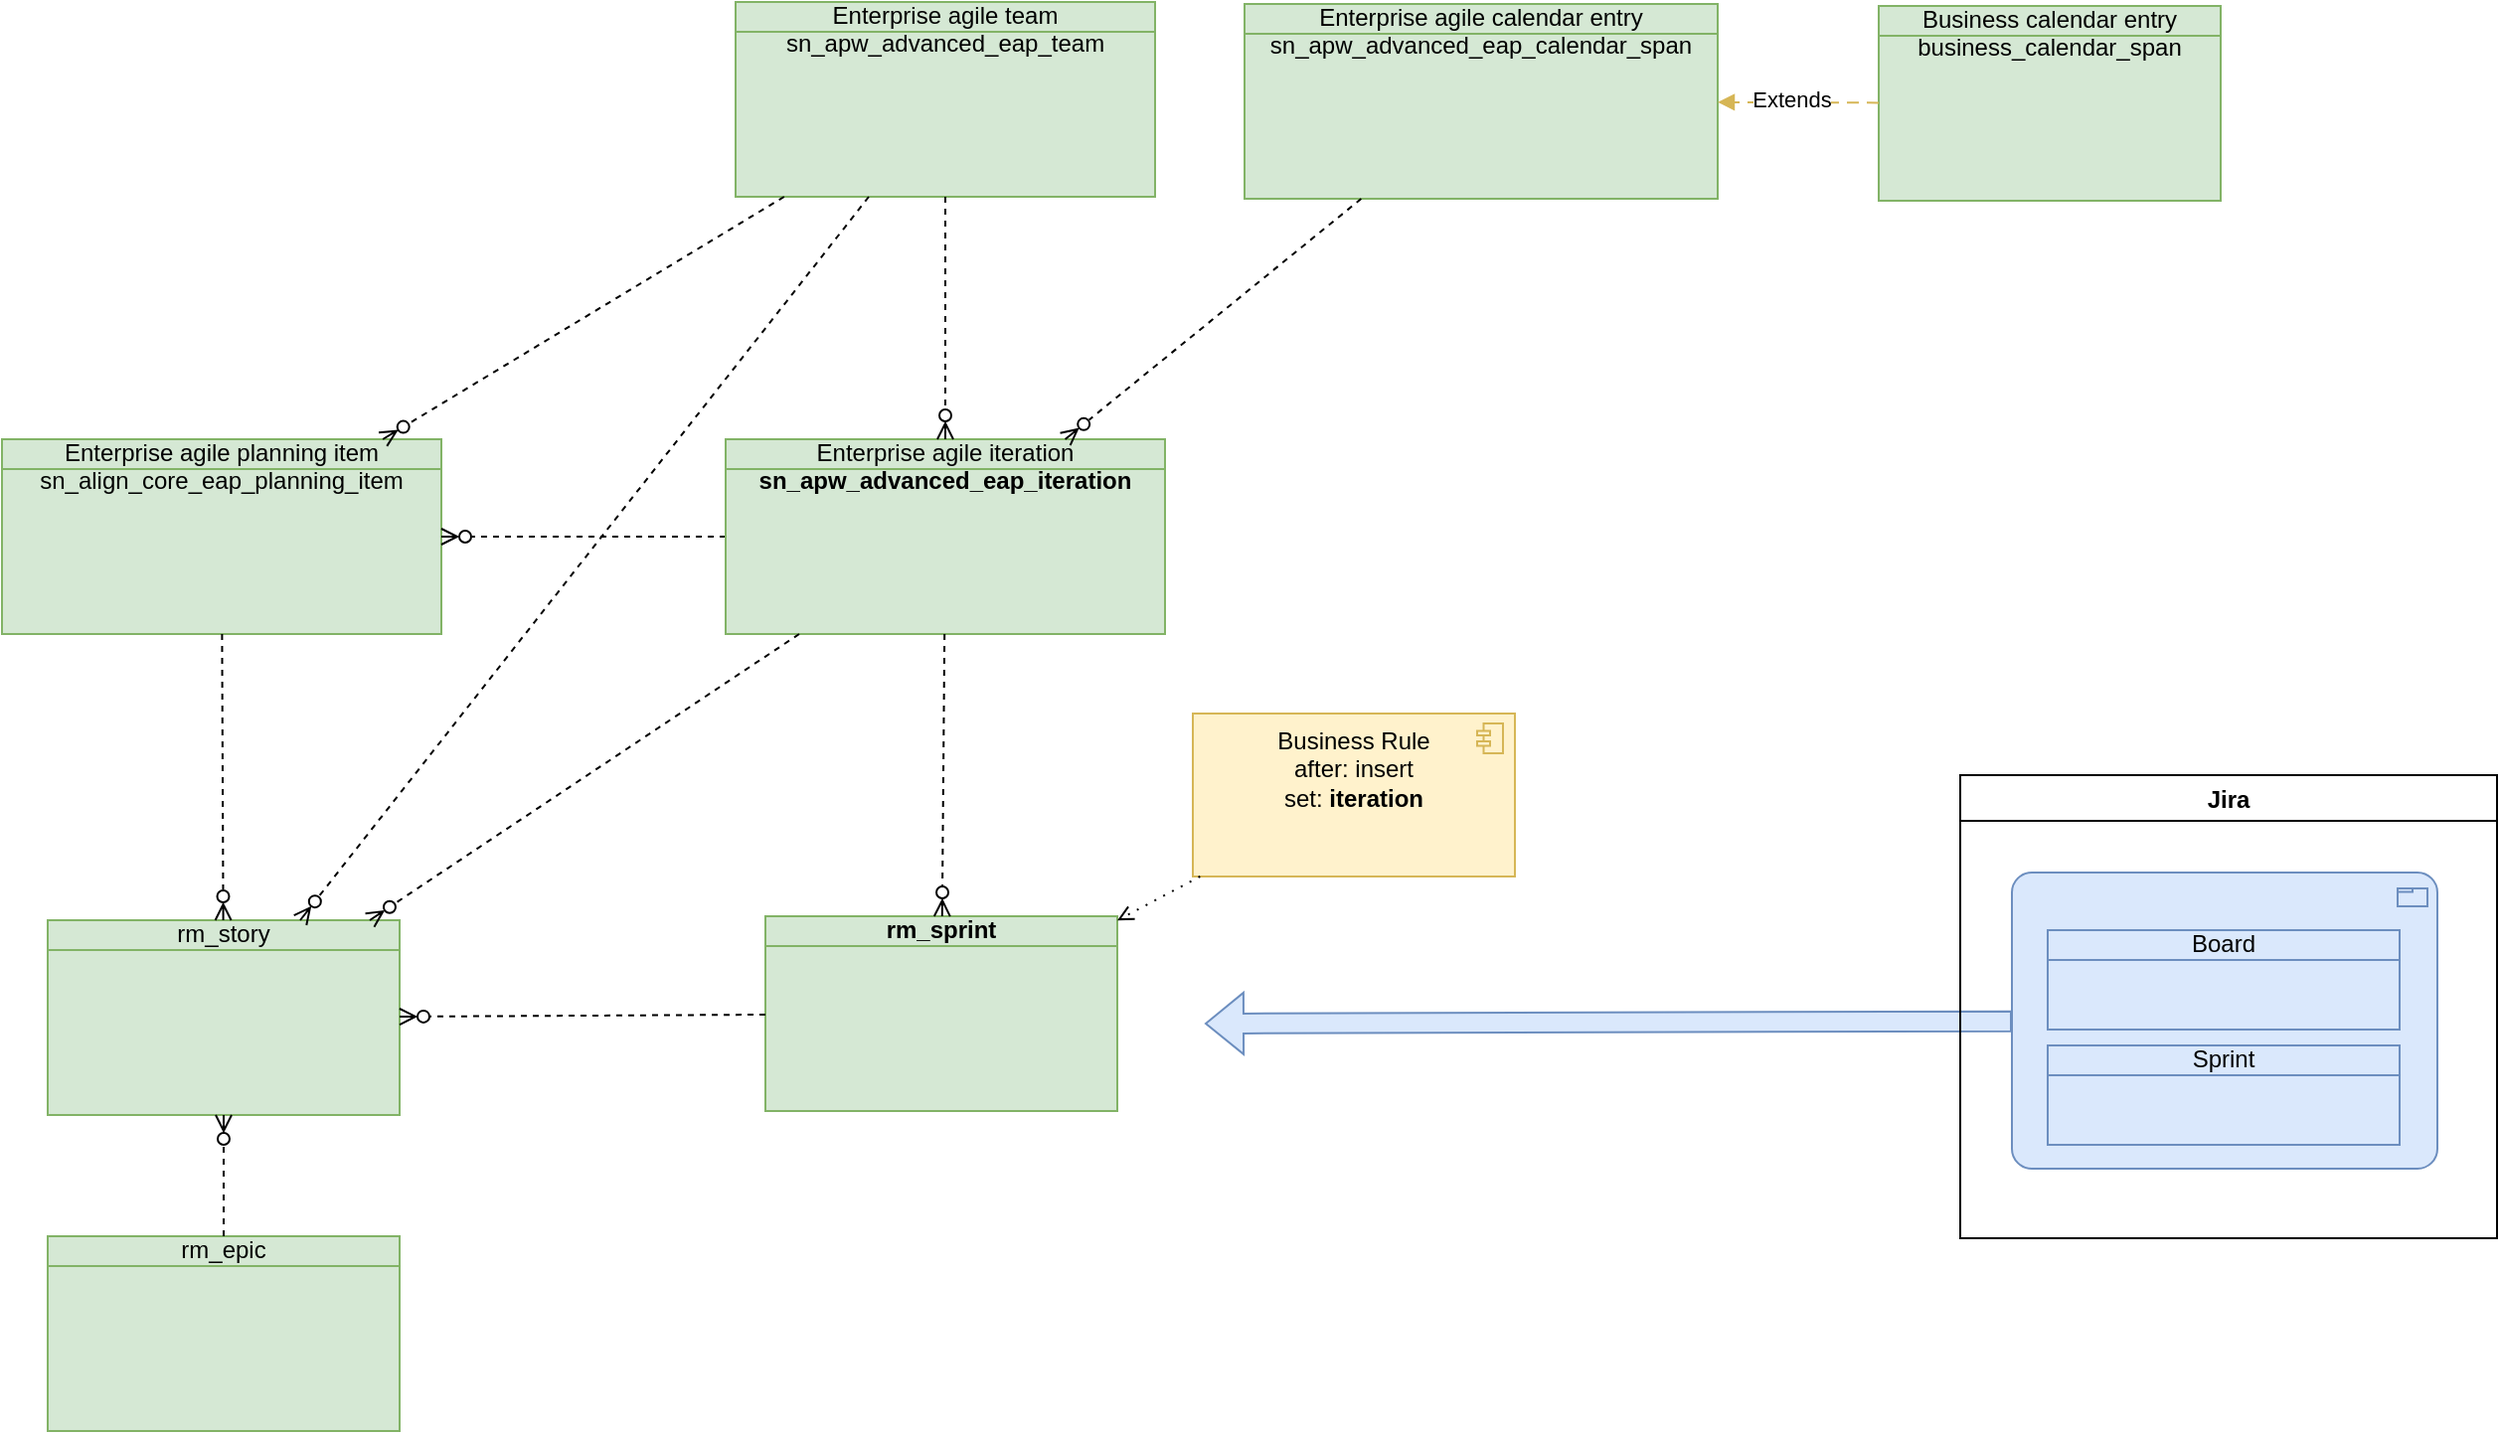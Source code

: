 <mxfile version="27.2.0">
  <diagram name="Page-1" id="IhMQIxFYWQhUG57-XFcb">
    <mxGraphModel dx="1396" dy="1240" grid="0" gridSize="10" guides="0" tooltips="1" connect="0" arrows="0" fold="1" page="1" pageScale="1" pageWidth="1654" pageHeight="1169" math="0" shadow="0">
      <root>
        <mxCell id="0" />
        <mxCell id="1" parent="0" />
        <mxCell id="hy2QDzCqtzv86f-rD2Z0-1" value="&lt;b&gt;rm_sprint&lt;/b&gt;" style="html=1;outlineConnect=0;whiteSpace=wrap;fillColor=#d5e8d4;shape=mxgraph.archimate3.businessObject;overflow=fill;strokeColor=#82b366;" vertex="1" parent="1">
          <mxGeometry x="524" y="558" width="177" height="98" as="geometry" />
        </mxCell>
        <mxCell id="hy2QDzCqtzv86f-rD2Z0-2" value="Enterprise agile planning item sn_align_core_eap_planning_item" style="html=1;outlineConnect=0;whiteSpace=wrap;fillColor=#d5e8d4;shape=mxgraph.archimate3.businessObject;overflow=fill;strokeColor=#82b366;" vertex="1" parent="1">
          <mxGeometry x="140" y="318" width="221" height="98" as="geometry" />
        </mxCell>
        <mxCell id="hy2QDzCqtzv86f-rD2Z0-3" style="html=1;dashed=1;labelBackgroundColor=none;startArrow=none;endArrow=ERzeroToMany;fontFamily=Verdana;fontSize=12;align=left;startFill=0;endFill=0;" edge="1" parent="1" source="hy2QDzCqtzv86f-rD2Z0-5" target="hy2QDzCqtzv86f-rD2Z0-2">
          <mxGeometry relative="1" as="geometry">
            <mxPoint x="477" y="441" as="sourcePoint" />
            <mxPoint x="-50" y="382" as="targetPoint" />
          </mxGeometry>
        </mxCell>
        <mxCell id="hy2QDzCqtzv86f-rD2Z0-4" value="rm_story" style="html=1;outlineConnect=0;whiteSpace=wrap;fillColor=#d5e8d4;shape=mxgraph.archimate3.businessObject;overflow=fill;strokeColor=#82b366;" vertex="1" parent="1">
          <mxGeometry x="163" y="560" width="177" height="98" as="geometry" />
        </mxCell>
        <mxCell id="hy2QDzCqtzv86f-rD2Z0-5" value="Enterprise agile iteration &lt;b&gt;sn_apw_advanced_eap_iteration&lt;/b&gt;" style="html=1;outlineConnect=0;whiteSpace=wrap;fillColor=#d5e8d4;shape=mxgraph.archimate3.businessObject;overflow=fill;strokeColor=#82b366;" vertex="1" parent="1">
          <mxGeometry x="504" y="318" width="221" height="98" as="geometry" />
        </mxCell>
        <mxCell id="hy2QDzCqtzv86f-rD2Z0-6" value="Enterprise agile team sn_apw_advanced_eap_team" style="html=1;outlineConnect=0;whiteSpace=wrap;fillColor=#d5e8d4;shape=mxgraph.archimate3.businessObject;overflow=fill;strokeColor=#82b366;" vertex="1" parent="1">
          <mxGeometry x="509" y="98" width="211" height="98" as="geometry" />
        </mxCell>
        <mxCell id="hy2QDzCqtzv86f-rD2Z0-7" value="&lt;div&gt;Enterprise agile calendar entry&lt;/div&gt;sn_apw_advanced_eap_calendar_span" style="html=1;outlineConnect=0;whiteSpace=wrap;fillColor=#d5e8d4;shape=mxgraph.archimate3.businessObject;overflow=fill;strokeColor=#82b366;" vertex="1" parent="1">
          <mxGeometry x="765" y="99" width="238" height="98" as="geometry" />
        </mxCell>
        <mxCell id="hy2QDzCqtzv86f-rD2Z0-8" value="&lt;div&gt;Business calendar entry&lt;/div&gt;business_calendar_span" style="html=1;outlineConnect=0;whiteSpace=wrap;fillColor=#d5e8d4;shape=mxgraph.archimate3.businessObject;overflow=fill;strokeColor=#82b366;" vertex="1" parent="1">
          <mxGeometry x="1084" y="100" width="172" height="98" as="geometry" />
        </mxCell>
        <mxCell id="hy2QDzCqtzv86f-rD2Z0-9" value="" style="html=1;endArrow=block;dashed=1;elbow=vertical;endFill=1;dashPattern=6 4;rounded=0;fontSize=12;fillColor=#fff2cc;strokeColor=#d6b656;" edge="1" parent="1" source="hy2QDzCqtzv86f-rD2Z0-8" target="hy2QDzCqtzv86f-rD2Z0-7">
          <mxGeometry width="160" relative="1" as="geometry">
            <mxPoint x="636" y="187" as="sourcePoint" />
            <mxPoint x="545" y="187" as="targetPoint" />
          </mxGeometry>
        </mxCell>
        <mxCell id="hy2QDzCqtzv86f-rD2Z0-10" value="Extends" style="edgeLabel;html=1;align=center;verticalAlign=middle;resizable=0;points=[];" vertex="1" connectable="0" parent="hy2QDzCqtzv86f-rD2Z0-9">
          <mxGeometry x="0.082" y="-2" relative="1" as="geometry">
            <mxPoint as="offset" />
          </mxGeometry>
        </mxCell>
        <mxCell id="hy2QDzCqtzv86f-rD2Z0-11" style="html=1;dashed=1;labelBackgroundColor=none;startArrow=none;endArrow=ERzeroToMany;fontFamily=Verdana;fontSize=12;align=left;startFill=0;endFill=0;" edge="1" parent="1" source="hy2QDzCqtzv86f-rD2Z0-7" target="hy2QDzCqtzv86f-rD2Z0-5">
          <mxGeometry relative="1" as="geometry">
            <mxPoint x="579" y="523" as="sourcePoint" />
            <mxPoint x="428" y="623" as="targetPoint" />
          </mxGeometry>
        </mxCell>
        <mxCell id="hy2QDzCqtzv86f-rD2Z0-12" style="html=1;dashed=1;labelBackgroundColor=none;startArrow=none;endArrow=ERzeroToMany;fontFamily=Verdana;fontSize=12;align=left;startFill=0;endFill=0;" edge="1" parent="1" source="hy2QDzCqtzv86f-rD2Z0-5" target="hy2QDzCqtzv86f-rD2Z0-4">
          <mxGeometry relative="1" as="geometry">
            <mxPoint x="847" y="701" as="sourcePoint" />
            <mxPoint x="679" y="749" as="targetPoint" />
          </mxGeometry>
        </mxCell>
        <mxCell id="hy2QDzCqtzv86f-rD2Z0-13" style="html=1;dashed=1;labelBackgroundColor=none;startArrow=none;endArrow=ERzeroToMany;fontFamily=Verdana;fontSize=12;align=left;startFill=0;endFill=0;" edge="1" parent="1" source="hy2QDzCqtzv86f-rD2Z0-5" target="hy2QDzCqtzv86f-rD2Z0-1">
          <mxGeometry relative="1" as="geometry">
            <mxPoint x="776" y="554" as="sourcePoint" />
            <mxPoint x="608" y="602" as="targetPoint" />
          </mxGeometry>
        </mxCell>
        <mxCell id="hy2QDzCqtzv86f-rD2Z0-14" style="html=1;dashed=1;labelBackgroundColor=none;startArrow=none;endArrow=ERzeroToMany;fontFamily=Verdana;fontSize=12;align=left;startFill=0;endFill=0;" edge="1" parent="1" source="hy2QDzCqtzv86f-rD2Z0-6" target="hy2QDzCqtzv86f-rD2Z0-5">
          <mxGeometry relative="1" as="geometry">
            <mxPoint x="1062" y="470" as="sourcePoint" />
            <mxPoint x="894" y="518" as="targetPoint" />
          </mxGeometry>
        </mxCell>
        <mxCell id="hy2QDzCqtzv86f-rD2Z0-15" style="html=1;dashed=1;labelBackgroundColor=none;startArrow=none;endArrow=ERzeroToMany;fontFamily=Verdana;fontSize=12;align=left;startFill=0;endFill=0;" edge="1" parent="1" source="hy2QDzCqtzv86f-rD2Z0-2" target="hy2QDzCqtzv86f-rD2Z0-4">
          <mxGeometry relative="1" as="geometry">
            <mxPoint x="910" y="555" as="sourcePoint" />
            <mxPoint x="910" y="611" as="targetPoint" />
          </mxGeometry>
        </mxCell>
        <mxCell id="hy2QDzCqtzv86f-rD2Z0-16" style="html=1;dashed=1;labelBackgroundColor=none;startArrow=none;endArrow=ERzeroToMany;fontFamily=Verdana;fontSize=12;align=left;startFill=0;endFill=0;" edge="1" parent="1" source="hy2QDzCqtzv86f-rD2Z0-1" target="hy2QDzCqtzv86f-rD2Z0-4">
          <mxGeometry relative="1" as="geometry">
            <mxPoint x="532" y="367" as="sourcePoint" />
            <mxPoint x="369" y="369" as="targetPoint" />
          </mxGeometry>
        </mxCell>
        <mxCell id="hy2QDzCqtzv86f-rD2Z0-17" value="rm_epic" style="html=1;outlineConnect=0;whiteSpace=wrap;fillColor=#d5e8d4;shape=mxgraph.archimate3.businessObject;overflow=fill;strokeColor=#82b366;" vertex="1" parent="1">
          <mxGeometry x="163" y="719" width="177" height="98" as="geometry" />
        </mxCell>
        <mxCell id="hy2QDzCqtzv86f-rD2Z0-18" style="html=1;dashed=1;labelBackgroundColor=none;startArrow=none;endArrow=ERzeroToMany;fontFamily=Verdana;fontSize=12;align=left;startFill=0;endFill=0;" edge="1" parent="1" source="hy2QDzCqtzv86f-rD2Z0-17" target="hy2QDzCqtzv86f-rD2Z0-4">
          <mxGeometry relative="1" as="geometry">
            <mxPoint x="594" y="520" as="sourcePoint" />
            <mxPoint x="431" y="522" as="targetPoint" />
          </mxGeometry>
        </mxCell>
        <mxCell id="hy2QDzCqtzv86f-rD2Z0-19" style="html=1;dashed=1;labelBackgroundColor=none;startArrow=none;endArrow=ERzeroToMany;fontFamily=Verdana;fontSize=12;align=left;startFill=0;endFill=0;" edge="1" parent="1" source="hy2QDzCqtzv86f-rD2Z0-6" target="hy2QDzCqtzv86f-rD2Z0-4">
          <mxGeometry relative="1" as="geometry">
            <mxPoint x="577" y="447" as="sourcePoint" />
            <mxPoint x="413" y="518" as="targetPoint" />
          </mxGeometry>
        </mxCell>
        <mxCell id="hy2QDzCqtzv86f-rD2Z0-20" style="html=1;dashed=1;labelBackgroundColor=none;startArrow=none;endArrow=ERzeroToMany;fontFamily=Verdana;fontSize=12;align=left;startFill=0;endFill=0;" edge="1" parent="1" source="hy2QDzCqtzv86f-rD2Z0-6" target="hy2QDzCqtzv86f-rD2Z0-2">
          <mxGeometry relative="1" as="geometry">
            <mxPoint x="764" y="547" as="sourcePoint" />
            <mxPoint x="927" y="746" as="targetPoint" />
          </mxGeometry>
        </mxCell>
        <mxCell id="hy2QDzCqtzv86f-rD2Z0-21" value="&lt;div&gt;Business Rule&lt;/div&gt;&lt;div&gt;after: insert&lt;/div&gt;&lt;div&gt;set: &lt;b&gt;iteration&lt;/b&gt;&lt;br&gt;&lt;/div&gt;" style="html=1;outlineConnect=0;whiteSpace=wrap;fillColor=#fff2cc;shape=mxgraph.archimate3.application;appType=comp;archiType=square;strokeColor=#d6b656;verticalAlign=top;" vertex="1" parent="1">
          <mxGeometry x="739" y="456" width="162" height="82" as="geometry" />
        </mxCell>
        <mxCell id="hy2QDzCqtzv86f-rD2Z0-22" value="" style="html=1;endArrow=open;elbow=vertical;endFill=0;dashed=1;dashPattern=1 4;rounded=0;" edge="1" parent="1" source="hy2QDzCqtzv86f-rD2Z0-21" target="hy2QDzCqtzv86f-rD2Z0-1">
          <mxGeometry width="160" relative="1" as="geometry">
            <mxPoint x="938" y="803" as="sourcePoint" />
            <mxPoint x="1154" y="741" as="targetPoint" />
          </mxGeometry>
        </mxCell>
        <mxCell id="hy2QDzCqtzv86f-rD2Z0-23" value="" style="shape=flexArrow;endArrow=classic;html=1;rounded=0;fillColor=#dae8fc;strokeColor=#6c8ebf;" edge="1" parent="1" source="hy2QDzCqtzv86f-rD2Z0-25">
          <mxGeometry width="50" height="50" relative="1" as="geometry">
            <mxPoint x="1298" y="612" as="sourcePoint" />
            <mxPoint x="745" y="612" as="targetPoint" />
          </mxGeometry>
        </mxCell>
        <mxCell id="hy2QDzCqtzv86f-rD2Z0-24" value="Jira" style="swimlane;" vertex="1" parent="1">
          <mxGeometry x="1125" y="487" width="270" height="233" as="geometry" />
        </mxCell>
        <mxCell id="hy2QDzCqtzv86f-rD2Z0-25" value="" style="html=1;outlineConnect=0;whiteSpace=wrap;fillColor=#dae8fc;shape=mxgraph.archimate3.application;appType=product;archiType=rounded;strokeColor=#6c8ebf;verticalAlign=top;fontStyle=0" vertex="1" parent="hy2QDzCqtzv86f-rD2Z0-24">
          <mxGeometry x="26" y="49" width="214" height="149" as="geometry" />
        </mxCell>
        <mxCell id="hy2QDzCqtzv86f-rD2Z0-26" value="Board" style="html=1;outlineConnect=0;whiteSpace=wrap;fillColor=#dae8fc;shape=mxgraph.archimate3.businessObject;overflow=fill;strokeColor=#6c8ebf;" vertex="1" parent="hy2QDzCqtzv86f-rD2Z0-24">
          <mxGeometry x="44" y="78" width="177" height="50" as="geometry" />
        </mxCell>
        <mxCell id="hy2QDzCqtzv86f-rD2Z0-27" value="Sprint" style="html=1;outlineConnect=0;whiteSpace=wrap;fillColor=#dae8fc;shape=mxgraph.archimate3.businessObject;overflow=fill;strokeColor=#6c8ebf;" vertex="1" parent="hy2QDzCqtzv86f-rD2Z0-24">
          <mxGeometry x="44" y="136" width="177" height="50" as="geometry" />
        </mxCell>
      </root>
    </mxGraphModel>
  </diagram>
</mxfile>
